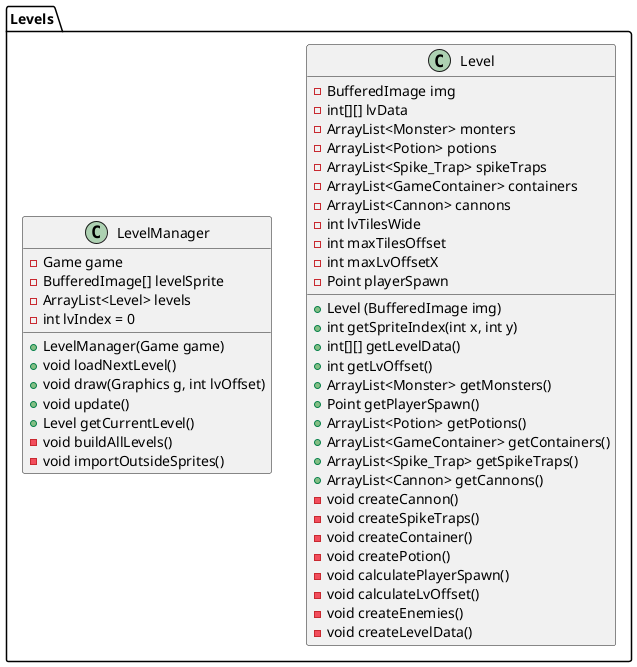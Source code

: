 @startuml
package Levels{
    class Level {
        - BufferedImage img
        - int[][] lvData
        - ArrayList<Monster> monters
        - ArrayList<Potion> potions
        - ArrayList<Spike_Trap> spikeTraps
        - ArrayList<GameContainer> containers
        - ArrayList<Cannon> cannons
        - int lvTilesWide
        - int maxTilesOffset
        - int maxLvOffsetX
        - Point playerSpawn

            +  Level (BufferedImage img)
            +  int getSpriteIndex(int x, int y)
            +  int[][] getLevelData()
            +  int getLvOffset()
            +  ArrayList<Monster> getMonsters()
            +  Point getPlayerSpawn()
            +  ArrayList<Potion> getPotions()
            +  ArrayList<GameContainer> getContainers()
            +  ArrayList<Spike_Trap> getSpikeTraps()
            +  ArrayList<Cannon> getCannons()
            - void createCannon()
            - void createSpikeTraps()
            - void createContainer()
            - void createPotion()
            - void calculatePlayerSpawn()
            - void calculateLvOffset()
            - void createEnemies()
            - void createLevelData()
    }

    class LevelManager {
        - Game game
        - BufferedImage[] levelSprite
        - ArrayList<Level> levels
        - int lvIndex = 0

            +  LevelManager(Game game)
            +  void loadNextLevel()
            +  void draw(Graphics g, int lvOffset)
            +  void update()
            +  Level getCurrentLevel()
            - void buildAllLevels()
            - void importOutsideSprites()
    }
}

@enduml